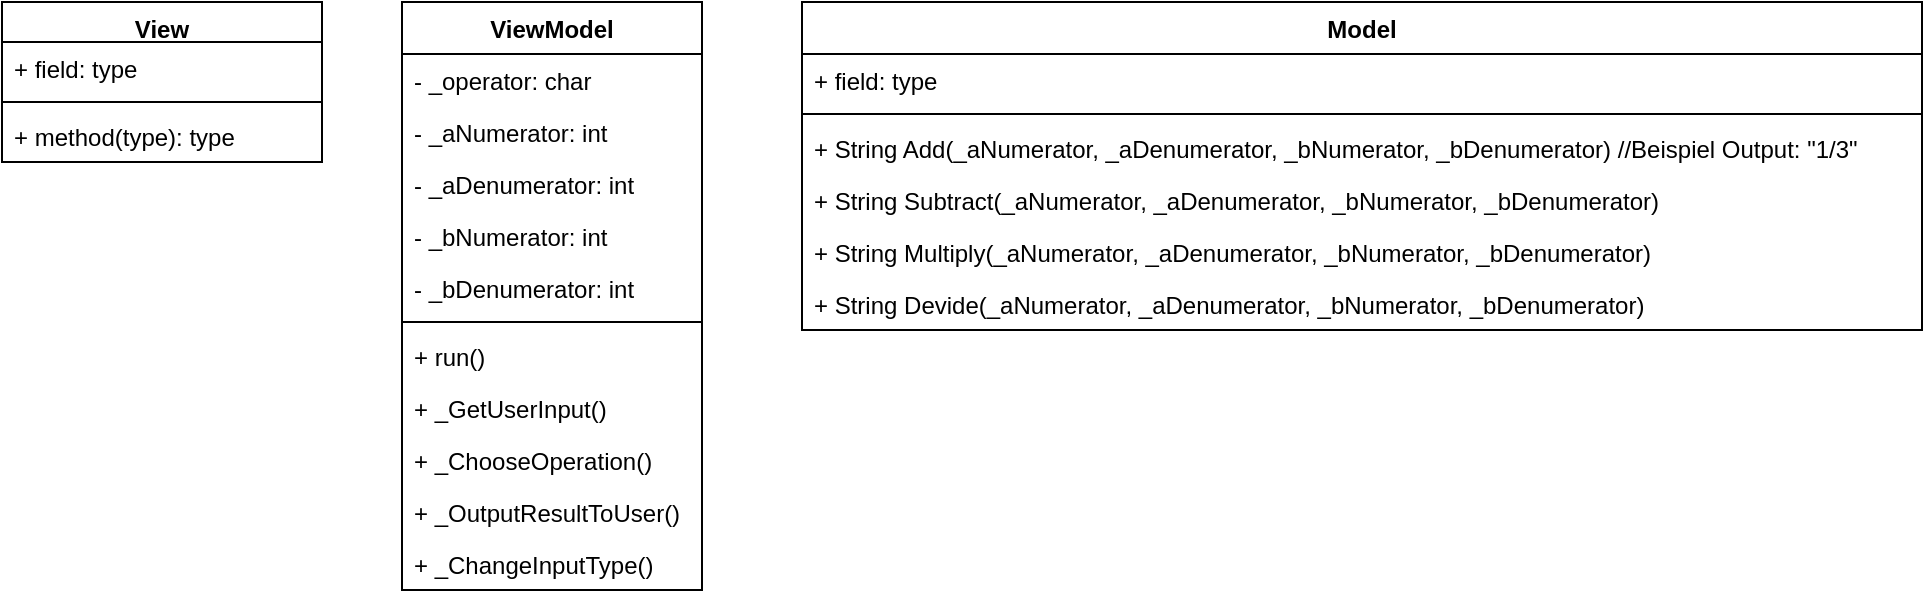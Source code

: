 <mxfile version="21.6.6" type="github">
  <diagram id="C5RBs43oDa-KdzZeNtuy" name="Page-1">
    <mxGraphModel dx="1300" dy="655" grid="1" gridSize="10" guides="1" tooltips="1" connect="1" arrows="1" fold="1" page="1" pageScale="1" pageWidth="4681" pageHeight="3300" math="0" shadow="0">
      <root>
        <mxCell id="WIyWlLk6GJQsqaUBKTNV-0" />
        <mxCell id="WIyWlLk6GJQsqaUBKTNV-1" parent="WIyWlLk6GJQsqaUBKTNV-0" />
        <mxCell id="p-GFsPsFGfeXIm8vbsHW-0" value="View" style="swimlane;fontStyle=1;align=center;verticalAlign=top;childLayout=stackLayout;horizontal=1;startSize=20;horizontalStack=0;resizeParent=1;resizeParentMax=0;resizeLast=0;collapsible=1;marginBottom=0;whiteSpace=wrap;html=1;" parent="WIyWlLk6GJQsqaUBKTNV-1" vertex="1">
          <mxGeometry x="440" y="320" width="160" height="80" as="geometry" />
        </mxCell>
        <mxCell id="p-GFsPsFGfeXIm8vbsHW-1" value="+ field: type" style="text;strokeColor=none;fillColor=none;align=left;verticalAlign=top;spacingLeft=4;spacingRight=4;overflow=hidden;rotatable=0;points=[[0,0.5],[1,0.5]];portConstraint=eastwest;whiteSpace=wrap;html=1;" parent="p-GFsPsFGfeXIm8vbsHW-0" vertex="1">
          <mxGeometry y="20" width="160" height="26" as="geometry" />
        </mxCell>
        <mxCell id="p-GFsPsFGfeXIm8vbsHW-2" value="" style="line;strokeWidth=1;fillColor=none;align=left;verticalAlign=middle;spacingTop=-1;spacingLeft=3;spacingRight=3;rotatable=0;labelPosition=right;points=[];portConstraint=eastwest;strokeColor=inherit;" parent="p-GFsPsFGfeXIm8vbsHW-0" vertex="1">
          <mxGeometry y="46" width="160" height="8" as="geometry" />
        </mxCell>
        <mxCell id="p-GFsPsFGfeXIm8vbsHW-3" value="+ method(type): type" style="text;strokeColor=none;fillColor=none;align=left;verticalAlign=top;spacingLeft=4;spacingRight=4;overflow=hidden;rotatable=0;points=[[0,0.5],[1,0.5]];portConstraint=eastwest;whiteSpace=wrap;html=1;" parent="p-GFsPsFGfeXIm8vbsHW-0" vertex="1">
          <mxGeometry y="54" width="160" height="26" as="geometry" />
        </mxCell>
        <mxCell id="p-GFsPsFGfeXIm8vbsHW-4" value="ViewModel&lt;br&gt;" style="swimlane;fontStyle=1;align=center;verticalAlign=top;childLayout=stackLayout;horizontal=1;startSize=26;horizontalStack=0;resizeParent=1;resizeParentMax=0;resizeLast=0;collapsible=1;marginBottom=0;whiteSpace=wrap;html=1;" parent="WIyWlLk6GJQsqaUBKTNV-1" vertex="1">
          <mxGeometry x="640" y="320" width="150" height="294" as="geometry" />
        </mxCell>
        <mxCell id="p-GFsPsFGfeXIm8vbsHW-5" value="- _operator: char" style="text;strokeColor=none;fillColor=none;align=left;verticalAlign=top;spacingLeft=4;spacingRight=4;overflow=hidden;rotatable=0;points=[[0,0.5],[1,0.5]];portConstraint=eastwest;whiteSpace=wrap;html=1;" parent="p-GFsPsFGfeXIm8vbsHW-4" vertex="1">
          <mxGeometry y="26" width="150" height="26" as="geometry" />
        </mxCell>
        <mxCell id="p-GFsPsFGfeXIm8vbsHW-16" value="- _aNumerator: int" style="text;strokeColor=none;fillColor=none;align=left;verticalAlign=top;spacingLeft=4;spacingRight=4;overflow=hidden;rotatable=0;points=[[0,0.5],[1,0.5]];portConstraint=eastwest;whiteSpace=wrap;html=1;" parent="p-GFsPsFGfeXIm8vbsHW-4" vertex="1">
          <mxGeometry y="52" width="150" height="26" as="geometry" />
        </mxCell>
        <mxCell id="p-GFsPsFGfeXIm8vbsHW-20" value="- _aDenumerator: int" style="text;strokeColor=none;fillColor=none;align=left;verticalAlign=top;spacingLeft=4;spacingRight=4;overflow=hidden;rotatable=0;points=[[0,0.5],[1,0.5]];portConstraint=eastwest;whiteSpace=wrap;html=1;" parent="p-GFsPsFGfeXIm8vbsHW-4" vertex="1">
          <mxGeometry y="78" width="150" height="26" as="geometry" />
        </mxCell>
        <mxCell id="p-GFsPsFGfeXIm8vbsHW-19" value="- _bNumerator: int" style="text;strokeColor=none;fillColor=none;align=left;verticalAlign=top;spacingLeft=4;spacingRight=4;overflow=hidden;rotatable=0;points=[[0,0.5],[1,0.5]];portConstraint=eastwest;whiteSpace=wrap;html=1;" parent="p-GFsPsFGfeXIm8vbsHW-4" vertex="1">
          <mxGeometry y="104" width="150" height="26" as="geometry" />
        </mxCell>
        <mxCell id="p-GFsPsFGfeXIm8vbsHW-18" value="- _bDenumerator: int" style="text;strokeColor=none;fillColor=none;align=left;verticalAlign=top;spacingLeft=4;spacingRight=4;overflow=hidden;rotatable=0;points=[[0,0.5],[1,0.5]];portConstraint=eastwest;whiteSpace=wrap;html=1;" parent="p-GFsPsFGfeXIm8vbsHW-4" vertex="1">
          <mxGeometry y="130" width="150" height="26" as="geometry" />
        </mxCell>
        <mxCell id="p-GFsPsFGfeXIm8vbsHW-6" value="" style="line;strokeWidth=1;fillColor=none;align=left;verticalAlign=middle;spacingTop=-1;spacingLeft=3;spacingRight=3;rotatable=0;labelPosition=right;points=[];portConstraint=eastwest;strokeColor=inherit;" parent="p-GFsPsFGfeXIm8vbsHW-4" vertex="1">
          <mxGeometry y="156" width="150" height="8" as="geometry" />
        </mxCell>
        <mxCell id="p-GFsPsFGfeXIm8vbsHW-7" value="+ run()" style="text;strokeColor=none;fillColor=none;align=left;verticalAlign=top;spacingLeft=4;spacingRight=4;overflow=hidden;rotatable=0;points=[[0,0.5],[1,0.5]];portConstraint=eastwest;whiteSpace=wrap;html=1;" parent="p-GFsPsFGfeXIm8vbsHW-4" vertex="1">
          <mxGeometry y="164" width="150" height="26" as="geometry" />
        </mxCell>
        <mxCell id="p-GFsPsFGfeXIm8vbsHW-14" value="+ _GetUserInput()&lt;br&gt;&amp;nbsp;" style="text;strokeColor=none;fillColor=none;align=left;verticalAlign=top;spacingLeft=4;spacingRight=4;overflow=hidden;rotatable=0;points=[[0,0.5],[1,0.5]];portConstraint=eastwest;whiteSpace=wrap;html=1;" parent="p-GFsPsFGfeXIm8vbsHW-4" vertex="1">
          <mxGeometry y="190" width="150" height="26" as="geometry" />
        </mxCell>
        <mxCell id="p-GFsPsFGfeXIm8vbsHW-15" value="+ _ChooseOperation()" style="text;strokeColor=none;fillColor=none;align=left;verticalAlign=top;spacingLeft=4;spacingRight=4;overflow=hidden;rotatable=0;points=[[0,0.5],[1,0.5]];portConstraint=eastwest;whiteSpace=wrap;html=1;" parent="p-GFsPsFGfeXIm8vbsHW-4" vertex="1">
          <mxGeometry y="216" width="150" height="26" as="geometry" />
        </mxCell>
        <mxCell id="p-GFsPsFGfeXIm8vbsHW-13" value="+ _OutputResultToUser()&lt;br&gt;" style="text;strokeColor=none;fillColor=none;align=left;verticalAlign=top;spacingLeft=4;spacingRight=4;overflow=hidden;rotatable=0;points=[[0,0.5],[1,0.5]];portConstraint=eastwest;whiteSpace=wrap;html=1;" parent="p-GFsPsFGfeXIm8vbsHW-4" vertex="1">
          <mxGeometry y="242" width="150" height="26" as="geometry" />
        </mxCell>
        <mxCell id="p-GFsPsFGfeXIm8vbsHW-12" value="+ _ChangeInputType()" style="text;strokeColor=none;fillColor=none;align=left;verticalAlign=top;spacingLeft=4;spacingRight=4;overflow=hidden;rotatable=0;points=[[0,0.5],[1,0.5]];portConstraint=eastwest;whiteSpace=wrap;html=1;" parent="p-GFsPsFGfeXIm8vbsHW-4" vertex="1">
          <mxGeometry y="268" width="150" height="26" as="geometry" />
        </mxCell>
        <mxCell id="p-GFsPsFGfeXIm8vbsHW-8" value="Model" style="swimlane;fontStyle=1;align=center;verticalAlign=top;childLayout=stackLayout;horizontal=1;startSize=26;horizontalStack=0;resizeParent=1;resizeParentMax=0;resizeLast=0;collapsible=1;marginBottom=0;whiteSpace=wrap;html=1;" parent="WIyWlLk6GJQsqaUBKTNV-1" vertex="1">
          <mxGeometry x="840" y="320" width="560" height="164" as="geometry" />
        </mxCell>
        <mxCell id="p-GFsPsFGfeXIm8vbsHW-9" value="+ field: type" style="text;strokeColor=none;fillColor=none;align=left;verticalAlign=top;spacingLeft=4;spacingRight=4;overflow=hidden;rotatable=0;points=[[0,0.5],[1,0.5]];portConstraint=eastwest;whiteSpace=wrap;html=1;" parent="p-GFsPsFGfeXIm8vbsHW-8" vertex="1">
          <mxGeometry y="26" width="560" height="26" as="geometry" />
        </mxCell>
        <mxCell id="p-GFsPsFGfeXIm8vbsHW-10" value="" style="line;strokeWidth=1;fillColor=none;align=left;verticalAlign=middle;spacingTop=-1;spacingLeft=3;spacingRight=3;rotatable=0;labelPosition=right;points=[];portConstraint=eastwest;strokeColor=inherit;" parent="p-GFsPsFGfeXIm8vbsHW-8" vertex="1">
          <mxGeometry y="52" width="560" height="8" as="geometry" />
        </mxCell>
        <mxCell id="p-GFsPsFGfeXIm8vbsHW-11" value="+ String Add(_aNumerator, _aDenumerator, _bNumerator, _bDenumerator) //Beispiel Output: &quot;1/3&quot;" style="text;strokeColor=none;fillColor=none;align=left;verticalAlign=top;spacingLeft=4;spacingRight=4;overflow=hidden;rotatable=0;points=[[0,0.5],[1,0.5]];portConstraint=eastwest;whiteSpace=wrap;html=1;" parent="p-GFsPsFGfeXIm8vbsHW-8" vertex="1">
          <mxGeometry y="60" width="560" height="26" as="geometry" />
        </mxCell>
        <mxCell id="GqhxOihlaL3YjmrMIYbQ-0" value="+ String Subtract(_aNumerator, _aDenumerator, _bNumerator, _bDenumerator)" style="text;strokeColor=none;fillColor=none;align=left;verticalAlign=top;spacingLeft=4;spacingRight=4;overflow=hidden;rotatable=0;points=[[0,0.5],[1,0.5]];portConstraint=eastwest;whiteSpace=wrap;html=1;" vertex="1" parent="p-GFsPsFGfeXIm8vbsHW-8">
          <mxGeometry y="86" width="560" height="26" as="geometry" />
        </mxCell>
        <mxCell id="GqhxOihlaL3YjmrMIYbQ-1" value="+ String Multiply(_aNumerator, _aDenumerator, _bNumerator, _bDenumerator)" style="text;strokeColor=none;fillColor=none;align=left;verticalAlign=top;spacingLeft=4;spacingRight=4;overflow=hidden;rotatable=0;points=[[0,0.5],[1,0.5]];portConstraint=eastwest;whiteSpace=wrap;html=1;" vertex="1" parent="p-GFsPsFGfeXIm8vbsHW-8">
          <mxGeometry y="112" width="560" height="26" as="geometry" />
        </mxCell>
        <mxCell id="GqhxOihlaL3YjmrMIYbQ-2" value="+ String Devide(_aNumerator, _aDenumerator, _bNumerator, _bDenumerator)" style="text;strokeColor=none;fillColor=none;align=left;verticalAlign=top;spacingLeft=4;spacingRight=4;overflow=hidden;rotatable=0;points=[[0,0.5],[1,0.5]];portConstraint=eastwest;whiteSpace=wrap;html=1;" vertex="1" parent="p-GFsPsFGfeXIm8vbsHW-8">
          <mxGeometry y="138" width="560" height="26" as="geometry" />
        </mxCell>
      </root>
    </mxGraphModel>
  </diagram>
</mxfile>
